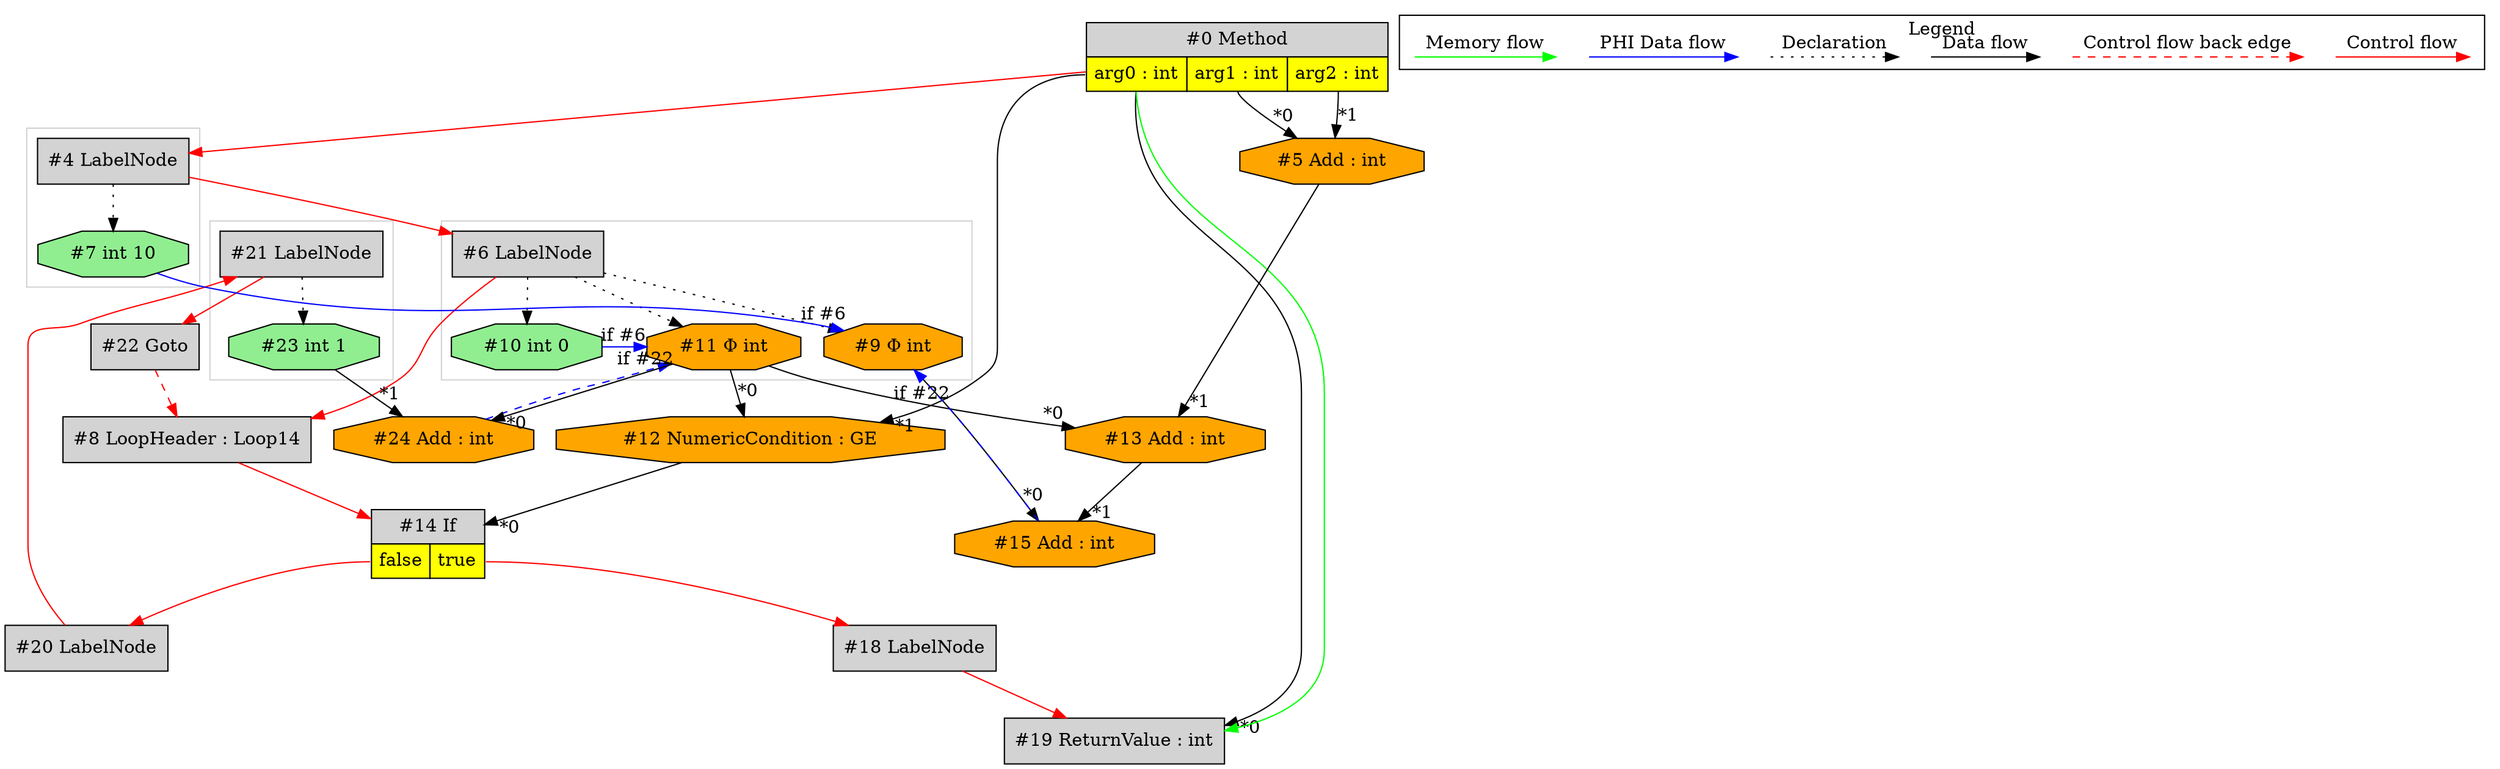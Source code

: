 digraph {
 ordering="in";
 node0[margin="0", label=<<table border="0" cellborder="1" cellspacing="0" cellpadding="5"><tr><td colspan="3">#0 Method</td></tr><tr><td port="prj3" bgcolor="yellow">arg0 : int</td><td port="prj2" bgcolor="yellow">arg1 : int</td><td port="prj1" bgcolor="yellow">arg2 : int</td></tr></table>>,shape=none, fillcolor=lightgrey, style=filled];
 node19[label="#19 ReturnValue : int",shape=box, fillcolor=lightgrey, style=filled];
 node0:prj3 -> node19[headlabel="*0", labeldistance=2];
 node18 -> node19[labeldistance=2, color=red, fontcolor=red];
 node0 -> node19[labeldistance=2, color=green, constraint=false];
 node18[label="#18 LabelNode",shape=box, fillcolor=lightgrey, style=filled];
 node14:prj16 -> node18[labeldistance=2, color=red, fontcolor=red];
 node14[margin="0", label=<<table border="0" cellborder="1" cellspacing="0" cellpadding="5"><tr><td colspan="2">#14 If</td></tr><tr><td port="prj17" bgcolor="yellow">false</td><td port="prj16" bgcolor="yellow">true</td></tr></table>>,shape=none, fillcolor=lightgrey, style=filled];
 node12 -> node14[headlabel="*0", labeldistance=2];
 node8 -> node14[labeldistance=2, color=red, fontcolor=red];
 node8[label="#8 LoopHeader : Loop14",shape=box, fillcolor=lightgrey, style=filled];
 node6 -> node8[labeldistance=2, color=red, fontcolor=red];
 node22 -> node8[labeldistance=2, color=red, fontcolor=red, style=dashed];
 node22[label="#22 Goto",shape=box, fillcolor=lightgrey, style=filled];
 node21 -> node22[labeldistance=2, color=red, fontcolor=red];
 node21[label="#21 LabelNode",shape=box, fillcolor=lightgrey, style=filled];
 node20 -> node21[labeldistance=2, color=red, fontcolor=red];
 node20[label="#20 LabelNode",shape=box, fillcolor=lightgrey, style=filled];
 node14:prj17 -> node20[labeldistance=2, color=red, fontcolor=red];
 node23[label="#23 int 1",shape=octagon, fillcolor=lightgreen, style=filled];
 node21 -> node23[style=dotted];
 node24[label="#24 Add : int",shape=octagon, fillcolor=orange, style=filled];
 node11 -> node24[headlabel="*0", labeldistance=2];
 node23 -> node24[headlabel="*1", labeldistance=2];
 node11[label="#11 Φ int",shape=octagon, fillcolor=orange, style=filled];
 node6 -> node11[style=dotted];
 node10 -> node11[headlabel="if #6", labeldistance=2, color=blue, constraint=false];
 node24 -> node11[headlabel="if #22", labeldistance=2, color=blue, constraint=false, style=dashed];
 node10[label="#10 int 0",shape=octagon, fillcolor=lightgreen, style=filled];
 node6 -> node10[style=dotted];
 node6[label="#6 LabelNode",shape=box, fillcolor=lightgrey, style=filled];
 node4 -> node6[labeldistance=2, color=red, fontcolor=red];
 node4[label="#4 LabelNode",shape=box, fillcolor=lightgrey, style=filled];
 node0 -> node4[labeldistance=2, color=red, fontcolor=red];
 node7[label="#7 int 10",shape=octagon, fillcolor=lightgreen, style=filled];
 node4 -> node7[style=dotted];
 node9[label="#9 Φ int",shape=octagon, fillcolor=orange, style=filled];
 node6 -> node9[style=dotted];
 node7 -> node9[headlabel="if #6", labeldistance=2, color=blue, constraint=false];
 node15 -> node9[headlabel="if #22", labeldistance=2, color=blue, constraint=false, style=dashed];
 node15[label="#15 Add : int",shape=octagon, fillcolor=orange, style=filled];
 node9 -> node15[headlabel="*0", labeldistance=2];
 node13 -> node15[headlabel="*1", labeldistance=2];
 node13[label="#13 Add : int",shape=octagon, fillcolor=orange, style=filled];
 node11 -> node13[headlabel="*0", labeldistance=2];
 node5 -> node13[headlabel="*1", labeldistance=2];
 node5[label="#5 Add : int",shape=octagon, fillcolor=orange, style=filled];
 node0:prj2 -> node5[headlabel="*0", labeldistance=2];
 node0:prj1 -> node5[headlabel="*1", labeldistance=2];
 node12[label="#12 NumericCondition : GE",shape=octagon, fillcolor=orange, style=filled];
 node11 -> node12[headlabel="*0", labeldistance=2];
 node0:prj3 -> node12[headlabel="*1", labeldistance=2];
 subgraph cluster_0 {
  color=lightgray;
  node4;
  node7;
 }
 subgraph cluster_1 {
  color=lightgray;
  node6;
  node9;
  node10;
  node11;
 }
 subgraph cluster_2 {
  color=lightgray;
  node21;
  node23;
 }
 subgraph cluster_000 {
  label = "Legend";
  node [shape=point]
  {
   rank=same;
   c0 [style = invis];
   c1 [style = invis];
   c2 [style = invis];
   c3 [style = invis];
   d0 [style = invis];
   d1 [style = invis];
   d2 [style = invis];
   d3 [style = invis];
   d4 [style = invis];
   d5 [style = invis];
   d6 [style = invis];
   d7 [style = invis];
  }
  c0 -> c1 [label="Control flow", style=solid, color=red]
  c2 -> c3 [label="Control flow back edge", style=dashed, color=red]
  d0 -> d1 [label="Data flow"]
  d2 -> d3 [label="Declaration", style=dotted]
  d4 -> d5 [label="PHI Data flow", color=blue]
  d6 -> d7 [label="Memory flow", color=green]
 }

}
